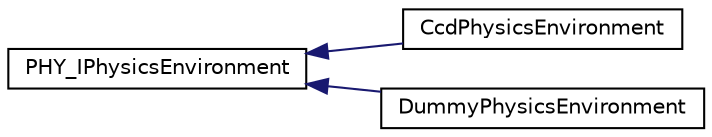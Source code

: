 digraph G
{
  edge [fontname="Helvetica",fontsize="10",labelfontname="Helvetica",labelfontsize="10"];
  node [fontname="Helvetica",fontsize="10",shape=record];
  rankdir=LR;
  Node1 [label="PHY_IPhysicsEnvironment",height=0.2,width=0.4,color="black", fillcolor="white", style="filled",URL="$d4/db0/classPHY__IPhysicsEnvironment.html"];
  Node1 -> Node2 [dir=back,color="midnightblue",fontsize="10",style="solid",fontname="Helvetica"];
  Node2 [label="CcdPhysicsEnvironment",height=0.2,width=0.4,color="black", fillcolor="white", style="filled",URL="$d5/d39/classCcdPhysicsEnvironment.html"];
  Node1 -> Node3 [dir=back,color="midnightblue",fontsize="10",style="solid",fontname="Helvetica"];
  Node3 [label="DummyPhysicsEnvironment",height=0.2,width=0.4,color="black", fillcolor="white", style="filled",URL="$d5/d36/classDummyPhysicsEnvironment.html"];
}
